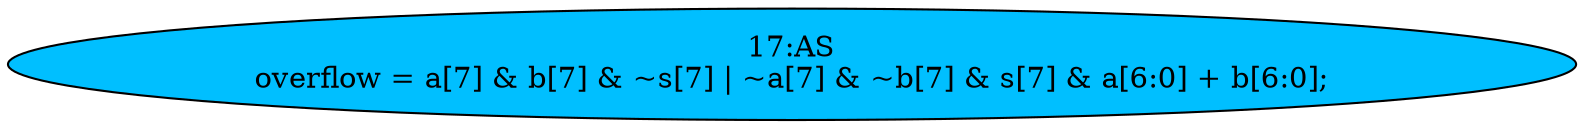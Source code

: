 strict digraph "" {
	node [label="\N"];
	"17:AS"	[ast="<pyverilog.vparser.ast.Assign object at 0x7f19c94d7110>",
		def_var="['overflow']",
		fillcolor=deepskyblue,
		label="17:AS
overflow = a[7] & b[7] & ~s[7] | ~a[7] & ~b[7] & s[7] & a[6:0] + b[6:0];",
		statements="[]",
		style=filled,
		typ=Assign,
		use_var="['a', 'b', 's', 'a', 'b', 's', 'a', 'b']"];
}
